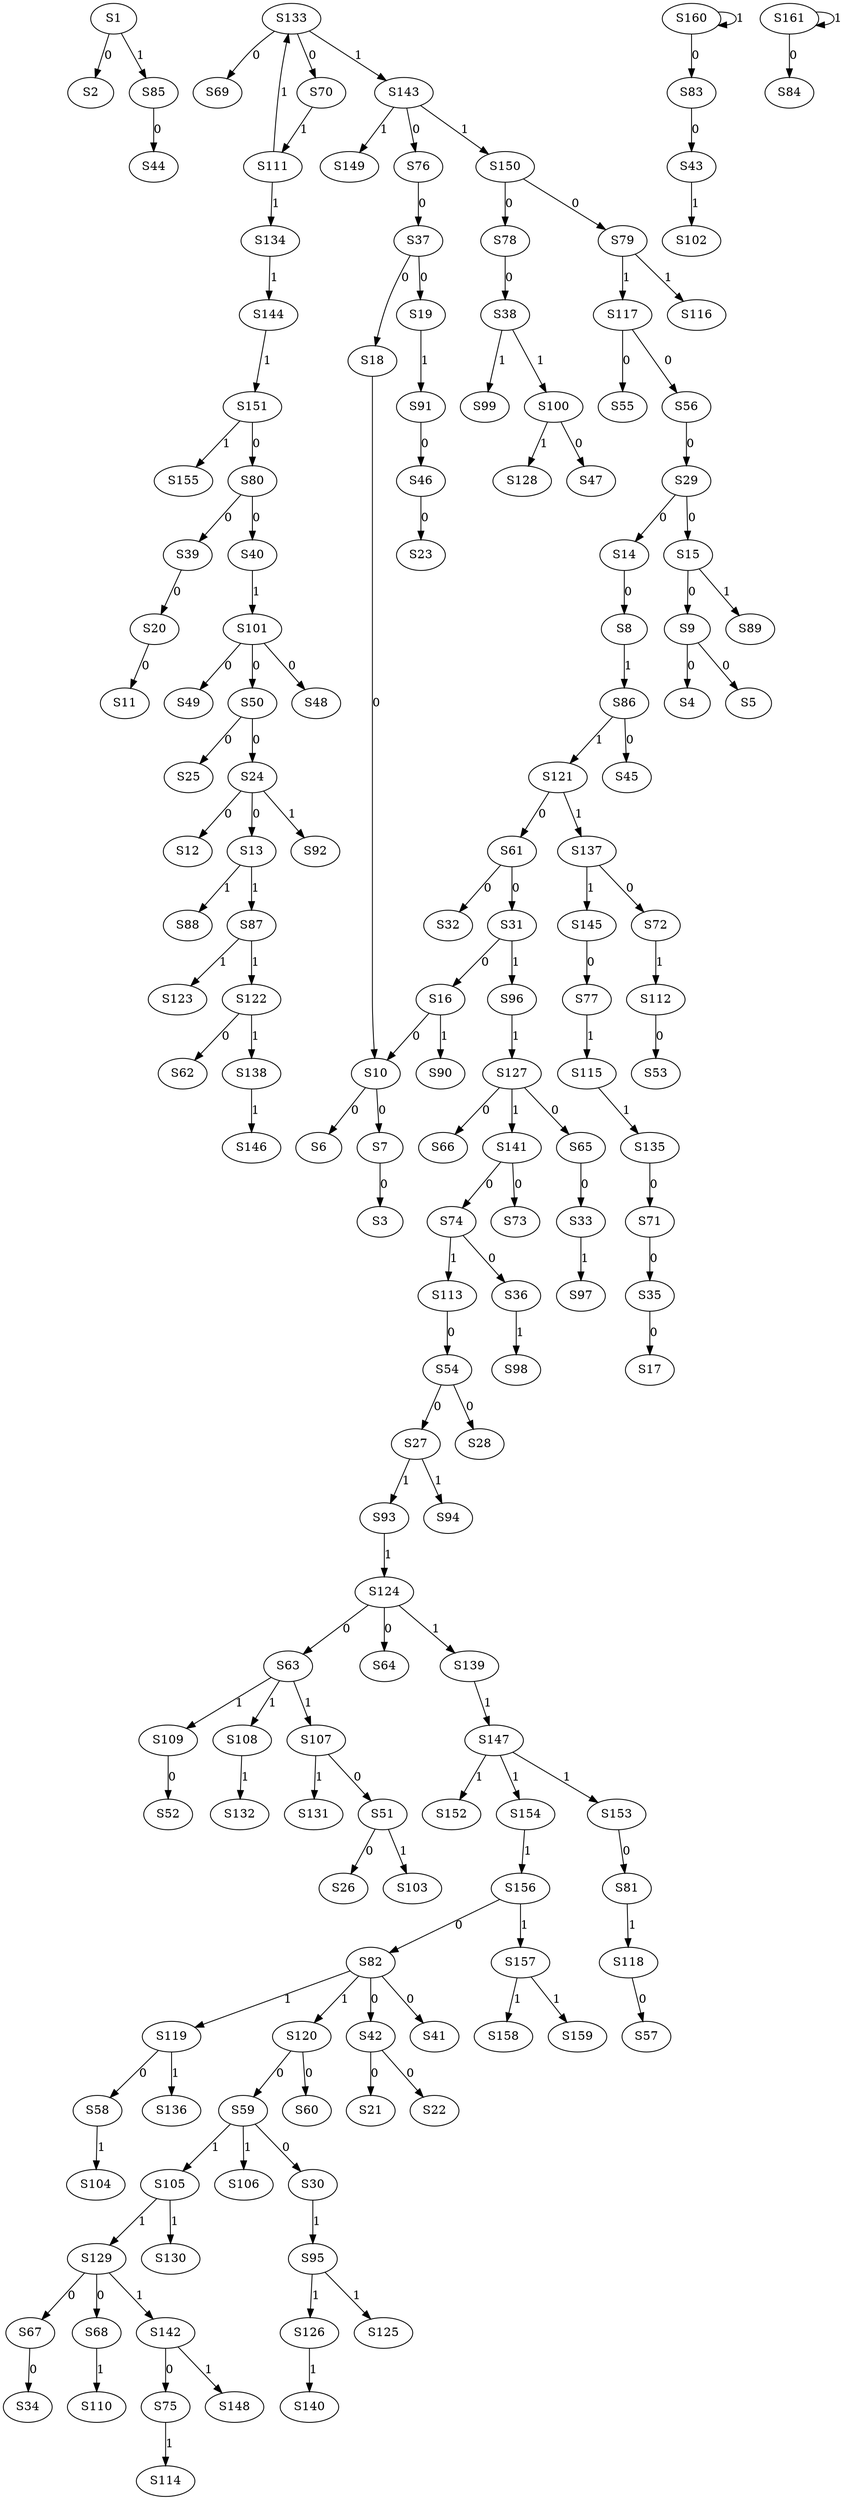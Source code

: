 strict digraph {
	S1 -> S2 [ label = 0 ];
	S7 -> S3 [ label = 0 ];
	S9 -> S4 [ label = 0 ];
	S9 -> S5 [ label = 0 ];
	S10 -> S6 [ label = 0 ];
	S10 -> S7 [ label = 0 ];
	S14 -> S8 [ label = 0 ];
	S15 -> S9 [ label = 0 ];
	S18 -> S10 [ label = 0 ];
	S20 -> S11 [ label = 0 ];
	S24 -> S12 [ label = 0 ];
	S24 -> S13 [ label = 0 ];
	S29 -> S14 [ label = 0 ];
	S29 -> S15 [ label = 0 ];
	S31 -> S16 [ label = 0 ];
	S35 -> S17 [ label = 0 ];
	S37 -> S18 [ label = 0 ];
	S37 -> S19 [ label = 0 ];
	S39 -> S20 [ label = 0 ];
	S42 -> S21 [ label = 0 ];
	S42 -> S22 [ label = 0 ];
	S46 -> S23 [ label = 0 ];
	S50 -> S24 [ label = 0 ];
	S50 -> S25 [ label = 0 ];
	S51 -> S26 [ label = 0 ];
	S54 -> S27 [ label = 0 ];
	S54 -> S28 [ label = 0 ];
	S56 -> S29 [ label = 0 ];
	S59 -> S30 [ label = 0 ];
	S61 -> S31 [ label = 0 ];
	S61 -> S32 [ label = 0 ];
	S65 -> S33 [ label = 0 ];
	S67 -> S34 [ label = 0 ];
	S71 -> S35 [ label = 0 ];
	S74 -> S36 [ label = 0 ];
	S76 -> S37 [ label = 0 ];
	S78 -> S38 [ label = 0 ];
	S80 -> S39 [ label = 0 ];
	S80 -> S40 [ label = 0 ];
	S82 -> S41 [ label = 0 ];
	S82 -> S42 [ label = 0 ];
	S83 -> S43 [ label = 0 ];
	S85 -> S44 [ label = 0 ];
	S86 -> S45 [ label = 0 ];
	S91 -> S46 [ label = 0 ];
	S100 -> S47 [ label = 0 ];
	S101 -> S48 [ label = 0 ];
	S101 -> S49 [ label = 0 ];
	S101 -> S50 [ label = 0 ];
	S107 -> S51 [ label = 0 ];
	S109 -> S52 [ label = 0 ];
	S112 -> S53 [ label = 0 ];
	S113 -> S54 [ label = 0 ];
	S117 -> S55 [ label = 0 ];
	S117 -> S56 [ label = 0 ];
	S118 -> S57 [ label = 0 ];
	S119 -> S58 [ label = 0 ];
	S120 -> S59 [ label = 0 ];
	S120 -> S60 [ label = 0 ];
	S121 -> S61 [ label = 0 ];
	S122 -> S62 [ label = 0 ];
	S124 -> S63 [ label = 0 ];
	S124 -> S64 [ label = 0 ];
	S127 -> S65 [ label = 0 ];
	S127 -> S66 [ label = 0 ];
	S129 -> S67 [ label = 0 ];
	S129 -> S68 [ label = 0 ];
	S133 -> S69 [ label = 0 ];
	S133 -> S70 [ label = 0 ];
	S135 -> S71 [ label = 0 ];
	S137 -> S72 [ label = 0 ];
	S141 -> S73 [ label = 0 ];
	S141 -> S74 [ label = 0 ];
	S142 -> S75 [ label = 0 ];
	S143 -> S76 [ label = 0 ];
	S145 -> S77 [ label = 0 ];
	S150 -> S78 [ label = 0 ];
	S150 -> S79 [ label = 0 ];
	S151 -> S80 [ label = 0 ];
	S153 -> S81 [ label = 0 ];
	S156 -> S82 [ label = 0 ];
	S160 -> S83 [ label = 0 ];
	S161 -> S84 [ label = 0 ];
	S1 -> S85 [ label = 1 ];
	S8 -> S86 [ label = 1 ];
	S13 -> S87 [ label = 1 ];
	S13 -> S88 [ label = 1 ];
	S15 -> S89 [ label = 1 ];
	S16 -> S90 [ label = 1 ];
	S19 -> S91 [ label = 1 ];
	S24 -> S92 [ label = 1 ];
	S27 -> S93 [ label = 1 ];
	S27 -> S94 [ label = 1 ];
	S30 -> S95 [ label = 1 ];
	S31 -> S96 [ label = 1 ];
	S33 -> S97 [ label = 1 ];
	S36 -> S98 [ label = 1 ];
	S38 -> S99 [ label = 1 ];
	S38 -> S100 [ label = 1 ];
	S40 -> S101 [ label = 1 ];
	S43 -> S102 [ label = 1 ];
	S51 -> S103 [ label = 1 ];
	S58 -> S104 [ label = 1 ];
	S59 -> S105 [ label = 1 ];
	S59 -> S106 [ label = 1 ];
	S63 -> S107 [ label = 1 ];
	S63 -> S108 [ label = 1 ];
	S63 -> S109 [ label = 1 ];
	S68 -> S110 [ label = 1 ];
	S70 -> S111 [ label = 1 ];
	S72 -> S112 [ label = 1 ];
	S74 -> S113 [ label = 1 ];
	S75 -> S114 [ label = 1 ];
	S77 -> S115 [ label = 1 ];
	S79 -> S116 [ label = 1 ];
	S79 -> S117 [ label = 1 ];
	S81 -> S118 [ label = 1 ];
	S82 -> S119 [ label = 1 ];
	S82 -> S120 [ label = 1 ];
	S86 -> S121 [ label = 1 ];
	S87 -> S122 [ label = 1 ];
	S87 -> S123 [ label = 1 ];
	S93 -> S124 [ label = 1 ];
	S95 -> S125 [ label = 1 ];
	S95 -> S126 [ label = 1 ];
	S96 -> S127 [ label = 1 ];
	S100 -> S128 [ label = 1 ];
	S105 -> S129 [ label = 1 ];
	S105 -> S130 [ label = 1 ];
	S107 -> S131 [ label = 1 ];
	S108 -> S132 [ label = 1 ];
	S111 -> S133 [ label = 1 ];
	S111 -> S134 [ label = 1 ];
	S115 -> S135 [ label = 1 ];
	S119 -> S136 [ label = 1 ];
	S121 -> S137 [ label = 1 ];
	S122 -> S138 [ label = 1 ];
	S124 -> S139 [ label = 1 ];
	S126 -> S140 [ label = 1 ];
	S127 -> S141 [ label = 1 ];
	S129 -> S142 [ label = 1 ];
	S133 -> S143 [ label = 1 ];
	S134 -> S144 [ label = 1 ];
	S137 -> S145 [ label = 1 ];
	S138 -> S146 [ label = 1 ];
	S139 -> S147 [ label = 1 ];
	S142 -> S148 [ label = 1 ];
	S143 -> S149 [ label = 1 ];
	S143 -> S150 [ label = 1 ];
	S144 -> S151 [ label = 1 ];
	S147 -> S152 [ label = 1 ];
	S147 -> S153 [ label = 1 ];
	S147 -> S154 [ label = 1 ];
	S151 -> S155 [ label = 1 ];
	S154 -> S156 [ label = 1 ];
	S156 -> S157 [ label = 1 ];
	S157 -> S158 [ label = 1 ];
	S157 -> S159 [ label = 1 ];
	S160 -> S160 [ label = 1 ];
	S161 -> S161 [ label = 1 ];
	S16 -> S10 [ label = 0 ];
}
